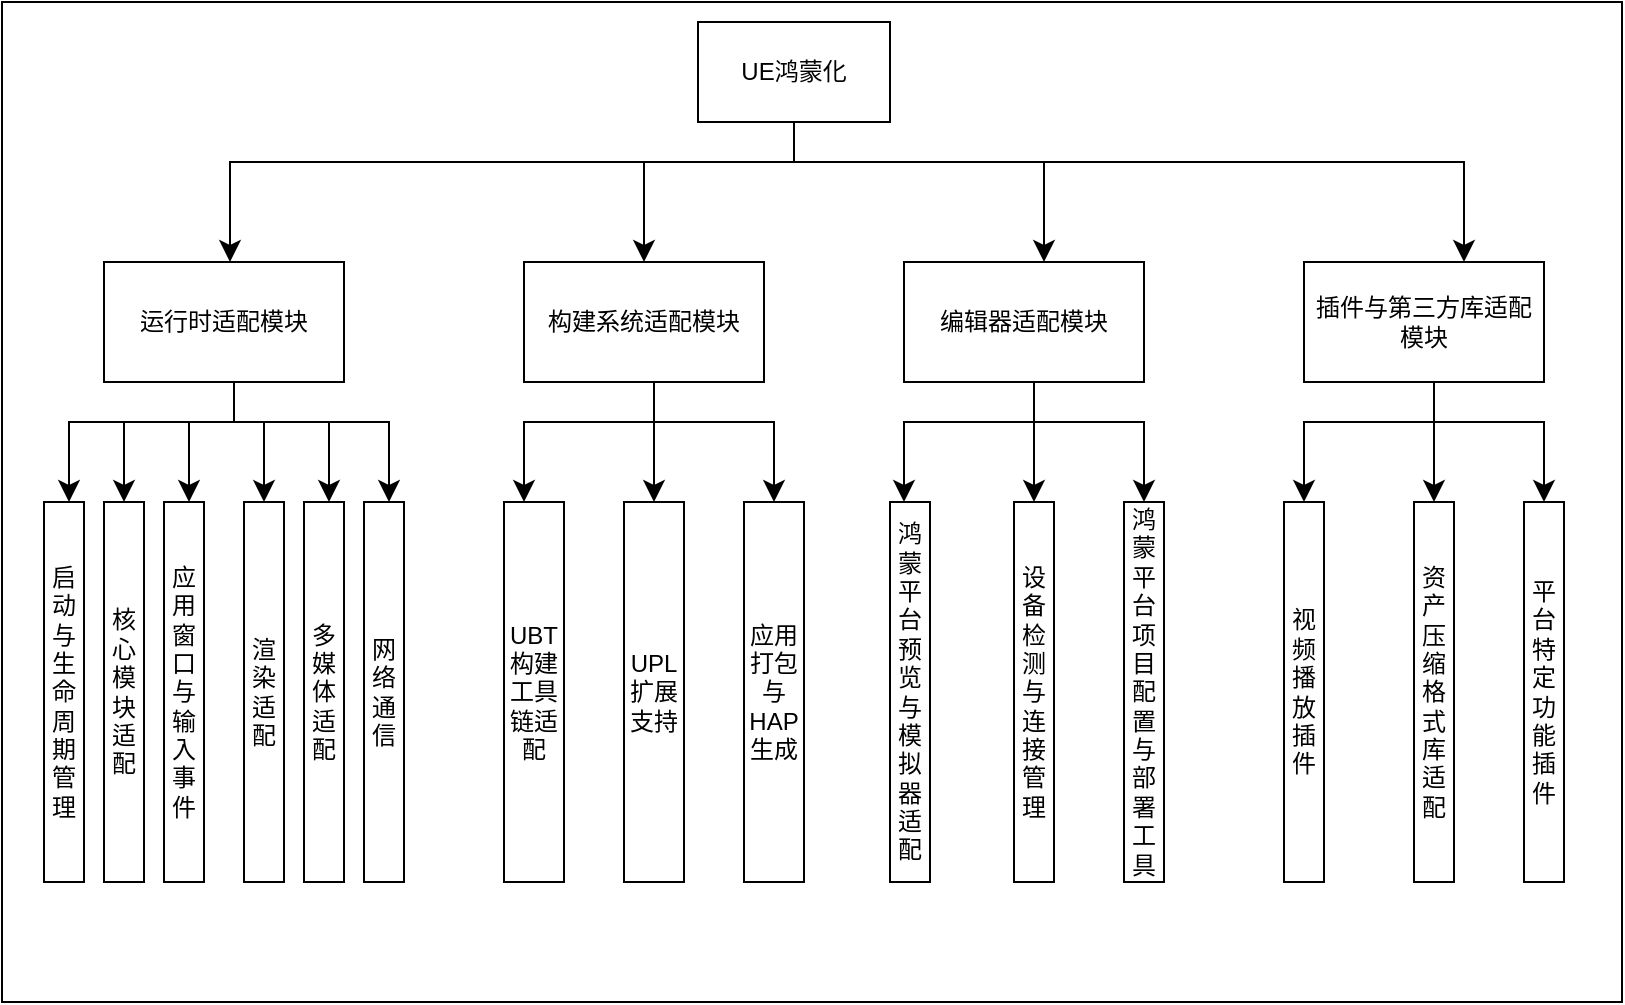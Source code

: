 <mxfile version="26.1.0">
  <diagram name="第 1 页" id="jOQz_b7_vfbkGV_zgNSB">
    <mxGraphModel dx="1018" dy="604" grid="1" gridSize="10" guides="1" tooltips="1" connect="1" arrows="1" fold="1" page="1" pageScale="1" pageWidth="827" pageHeight="1169" math="0" shadow="0">
      <root>
        <mxCell id="0" />
        <mxCell id="1" parent="0" />
        <mxCell id="gmD8yFYFnmh3HyaKJykw-26" value="" style="rounded=0;whiteSpace=wrap;html=1;" vertex="1" parent="1">
          <mxGeometry x="9" y="70" width="810" height="500" as="geometry" />
        </mxCell>
        <mxCell id="gmD8yFYFnmh3HyaKJykw-1" value="UE鸿蒙化" style="rounded=0;whiteSpace=wrap;html=1;" vertex="1" parent="1">
          <mxGeometry x="357" y="80" width="96" height="50" as="geometry" />
        </mxCell>
        <mxCell id="gmD8yFYFnmh3HyaKJykw-2" value="运行时适配模块" style="rounded=0;whiteSpace=wrap;html=1;" vertex="1" parent="1">
          <mxGeometry x="60" y="200" width="120" height="60" as="geometry" />
        </mxCell>
        <mxCell id="gmD8yFYFnmh3HyaKJykw-3" value="构建系统适配模块" style="rounded=0;whiteSpace=wrap;html=1;" vertex="1" parent="1">
          <mxGeometry x="270" y="200" width="120" height="60" as="geometry" />
        </mxCell>
        <mxCell id="gmD8yFYFnmh3HyaKJykw-4" value="编辑器适配模块" style="rounded=0;whiteSpace=wrap;html=1;" vertex="1" parent="1">
          <mxGeometry x="460" y="200" width="120" height="60" as="geometry" />
        </mxCell>
        <mxCell id="gmD8yFYFnmh3HyaKJykw-5" value="插件与第三方库适配模块" style="rounded=0;whiteSpace=wrap;html=1;" vertex="1" parent="1">
          <mxGeometry x="660" y="200" width="120" height="60" as="geometry" />
        </mxCell>
        <mxCell id="gmD8yFYFnmh3HyaKJykw-6" value="启动与生命周期管理" style="rounded=0;whiteSpace=wrap;html=1;" vertex="1" parent="1">
          <mxGeometry x="30" y="320" width="20" height="190" as="geometry" />
        </mxCell>
        <mxCell id="gmD8yFYFnmh3HyaKJykw-7" value="核心模块适配" style="rounded=0;whiteSpace=wrap;html=1;" vertex="1" parent="1">
          <mxGeometry x="60" y="320" width="20" height="190" as="geometry" />
        </mxCell>
        <mxCell id="gmD8yFYFnmh3HyaKJykw-8" value="应用窗口与输入事件" style="rounded=0;whiteSpace=wrap;html=1;" vertex="1" parent="1">
          <mxGeometry x="90" y="320" width="20" height="190" as="geometry" />
        </mxCell>
        <mxCell id="gmD8yFYFnmh3HyaKJykw-9" value="渲染适配" style="rounded=0;whiteSpace=wrap;html=1;" vertex="1" parent="1">
          <mxGeometry x="130" y="320" width="20" height="190" as="geometry" />
        </mxCell>
        <mxCell id="gmD8yFYFnmh3HyaKJykw-10" value="多媒体适配" style="rounded=0;whiteSpace=wrap;html=1;" vertex="1" parent="1">
          <mxGeometry x="160" y="320" width="20" height="190" as="geometry" />
        </mxCell>
        <mxCell id="gmD8yFYFnmh3HyaKJykw-11" value="网络通信" style="rounded=0;whiteSpace=wrap;html=1;" vertex="1" parent="1">
          <mxGeometry x="190" y="320" width="20" height="190" as="geometry" />
        </mxCell>
        <mxCell id="gmD8yFYFnmh3HyaKJykw-13" value="UBT构建工具链适配" style="rounded=0;whiteSpace=wrap;html=1;" vertex="1" parent="1">
          <mxGeometry x="260" y="320" width="30" height="190" as="geometry" />
        </mxCell>
        <mxCell id="gmD8yFYFnmh3HyaKJykw-14" value="应用打包与HAP生成" style="rounded=0;whiteSpace=wrap;html=1;" vertex="1" parent="1">
          <mxGeometry x="380" y="320" width="30" height="190" as="geometry" />
        </mxCell>
        <mxCell id="gmD8yFYFnmh3HyaKJykw-15" value="UPL扩展支持" style="rounded=0;whiteSpace=wrap;html=1;" vertex="1" parent="1">
          <mxGeometry x="320" y="320" width="30" height="190" as="geometry" />
        </mxCell>
        <mxCell id="gmD8yFYFnmh3HyaKJykw-17" value="鸿蒙平台项目配置与部署工具" style="rounded=0;whiteSpace=wrap;html=1;" vertex="1" parent="1">
          <mxGeometry x="570" y="320" width="20" height="190" as="geometry" />
        </mxCell>
        <mxCell id="gmD8yFYFnmh3HyaKJykw-18" value="鸿蒙平台预览与模拟器适配" style="rounded=0;whiteSpace=wrap;html=1;" vertex="1" parent="1">
          <mxGeometry x="453" y="320" width="20" height="190" as="geometry" />
        </mxCell>
        <mxCell id="gmD8yFYFnmh3HyaKJykw-19" value="设备检测与连接管理" style="rounded=0;whiteSpace=wrap;html=1;" vertex="1" parent="1">
          <mxGeometry x="515" y="320" width="20" height="190" as="geometry" />
        </mxCell>
        <mxCell id="gmD8yFYFnmh3HyaKJykw-20" value="视频播放插件" style="rounded=0;whiteSpace=wrap;html=1;" vertex="1" parent="1">
          <mxGeometry x="650" y="320" width="20" height="190" as="geometry" />
        </mxCell>
        <mxCell id="gmD8yFYFnmh3HyaKJykw-21" value="资产压缩格式库适配" style="rounded=0;whiteSpace=wrap;html=1;" vertex="1" parent="1">
          <mxGeometry x="715" y="320" width="20" height="190" as="geometry" />
        </mxCell>
        <mxCell id="gmD8yFYFnmh3HyaKJykw-22" value="平台特定功能插件" style="rounded=0;whiteSpace=wrap;html=1;" vertex="1" parent="1">
          <mxGeometry x="770" y="320" width="20" height="190" as="geometry" />
        </mxCell>
        <mxCell id="gmD8yFYFnmh3HyaKJykw-29" value="" style="edgeStyle=elbowEdgeStyle;elbow=horizontal;endArrow=classic;html=1;curved=0;rounded=0;endSize=8;startSize=8;exitX=0.5;exitY=1;exitDx=0;exitDy=0;" edge="1" parent="1">
          <mxGeometry width="50" height="50" relative="1" as="geometry">
            <mxPoint x="464" y="150" as="sourcePoint" />
            <mxPoint x="330" y="200" as="targetPoint" />
            <Array as="points">
              <mxPoint x="330" y="200" />
            </Array>
          </mxGeometry>
        </mxCell>
        <mxCell id="gmD8yFYFnmh3HyaKJykw-30" value="" style="edgeStyle=elbowEdgeStyle;elbow=horizontal;endArrow=classic;html=1;curved=0;rounded=0;endSize=8;startSize=8;" edge="1" parent="1">
          <mxGeometry width="50" height="50" relative="1" as="geometry">
            <mxPoint x="330" y="150" as="sourcePoint" />
            <mxPoint x="123" y="200" as="targetPoint" />
            <Array as="points">
              <mxPoint x="123" y="200" />
            </Array>
          </mxGeometry>
        </mxCell>
        <mxCell id="gmD8yFYFnmh3HyaKJykw-31" value="" style="edgeStyle=elbowEdgeStyle;elbow=horizontal;endArrow=classic;html=1;curved=0;rounded=0;endSize=8;startSize=8;" edge="1" parent="1">
          <mxGeometry width="50" height="50" relative="1" as="geometry">
            <mxPoint x="450" y="150" as="sourcePoint" />
            <mxPoint x="530" y="200" as="targetPoint" />
            <Array as="points">
              <mxPoint x="530" y="180" />
            </Array>
          </mxGeometry>
        </mxCell>
        <mxCell id="gmD8yFYFnmh3HyaKJykw-32" value="" style="edgeStyle=elbowEdgeStyle;elbow=horizontal;endArrow=classic;html=1;curved=0;rounded=0;endSize=8;startSize=8;" edge="1" parent="1">
          <mxGeometry width="50" height="50" relative="1" as="geometry">
            <mxPoint x="530" y="150" as="sourcePoint" />
            <mxPoint x="740" y="200" as="targetPoint" />
            <Array as="points">
              <mxPoint x="740" y="180" />
            </Array>
          </mxGeometry>
        </mxCell>
        <mxCell id="gmD8yFYFnmh3HyaKJykw-40" value="" style="line;strokeWidth=1;direction=south;html=1;" vertex="1" parent="1">
          <mxGeometry x="400" y="130" width="10" height="20" as="geometry" />
        </mxCell>
        <mxCell id="gmD8yFYFnmh3HyaKJykw-43" value="" style="edgeStyle=elbowEdgeStyle;elbow=horizontal;endArrow=classic;html=1;curved=0;rounded=0;endSize=8;startSize=8;exitX=1;exitY=0.5;exitDx=0;exitDy=0;exitPerimeter=0;" edge="1" parent="1">
          <mxGeometry width="50" height="50" relative="1" as="geometry">
            <mxPoint x="345" y="280" as="sourcePoint" />
            <mxPoint x="270" y="320" as="targetPoint" />
            <Array as="points">
              <mxPoint x="270" y="330" />
            </Array>
          </mxGeometry>
        </mxCell>
        <mxCell id="gmD8yFYFnmh3HyaKJykw-44" value="" style="edgeStyle=elbowEdgeStyle;elbow=horizontal;endArrow=classic;html=1;curved=0;rounded=0;endSize=8;startSize=8;" edge="1" parent="1">
          <mxGeometry width="50" height="50" relative="1" as="geometry">
            <mxPoint x="325" y="280" as="sourcePoint" />
            <mxPoint x="335" y="320" as="targetPoint" />
            <Array as="points">
              <mxPoint x="335" y="310" />
            </Array>
          </mxGeometry>
        </mxCell>
        <mxCell id="gmD8yFYFnmh3HyaKJykw-45" value="" style="edgeStyle=elbowEdgeStyle;elbow=horizontal;endArrow=classic;html=1;curved=0;rounded=0;endSize=8;startSize=8;exitX=1;exitY=0.5;exitDx=0;exitDy=0;exitPerimeter=0;" edge="1" parent="1">
          <mxGeometry width="50" height="50" relative="1" as="geometry">
            <mxPoint x="330" y="280" as="sourcePoint" />
            <mxPoint x="395" y="320" as="targetPoint" />
            <Array as="points">
              <mxPoint x="395" y="300" />
            </Array>
          </mxGeometry>
        </mxCell>
        <mxCell id="gmD8yFYFnmh3HyaKJykw-46" value="" style="line;strokeWidth=1;direction=south;html=1;" vertex="1" parent="1">
          <mxGeometry x="330" y="260" width="10" height="20" as="geometry" />
        </mxCell>
        <mxCell id="gmD8yFYFnmh3HyaKJykw-48" value="" style="edgeStyle=elbowEdgeStyle;elbow=horizontal;endArrow=classic;html=1;curved=0;rounded=0;endSize=8;startSize=8;exitX=1;exitY=0.5;exitDx=0;exitDy=0;exitPerimeter=0;" edge="1" parent="1">
          <mxGeometry width="50" height="50" relative="1" as="geometry">
            <mxPoint x="535" y="280" as="sourcePoint" />
            <mxPoint x="460" y="320" as="targetPoint" />
            <Array as="points">
              <mxPoint x="460" y="330" />
            </Array>
          </mxGeometry>
        </mxCell>
        <mxCell id="gmD8yFYFnmh3HyaKJykw-49" value="" style="edgeStyle=elbowEdgeStyle;elbow=horizontal;endArrow=classic;html=1;curved=0;rounded=0;endSize=8;startSize=8;" edge="1" parent="1">
          <mxGeometry width="50" height="50" relative="1" as="geometry">
            <mxPoint x="515" y="280" as="sourcePoint" />
            <mxPoint x="525" y="320" as="targetPoint" />
            <Array as="points">
              <mxPoint x="525" y="310" />
            </Array>
          </mxGeometry>
        </mxCell>
        <mxCell id="gmD8yFYFnmh3HyaKJykw-50" value="" style="edgeStyle=elbowEdgeStyle;elbow=horizontal;endArrow=classic;html=1;curved=0;rounded=0;endSize=8;startSize=8;exitX=1;exitY=0.5;exitDx=0;exitDy=0;exitPerimeter=0;" edge="1" parent="1">
          <mxGeometry width="50" height="50" relative="1" as="geometry">
            <mxPoint x="515" y="280" as="sourcePoint" />
            <mxPoint x="580" y="320" as="targetPoint" />
            <Array as="points">
              <mxPoint x="580" y="300" />
            </Array>
          </mxGeometry>
        </mxCell>
        <mxCell id="gmD8yFYFnmh3HyaKJykw-51" value="" style="line;strokeWidth=1;direction=south;html=1;" vertex="1" parent="1">
          <mxGeometry x="520" y="260" width="10" height="20" as="geometry" />
        </mxCell>
        <mxCell id="gmD8yFYFnmh3HyaKJykw-56" value="" style="edgeStyle=elbowEdgeStyle;elbow=horizontal;endArrow=classic;html=1;curved=0;rounded=0;endSize=8;startSize=8;exitX=1;exitY=0.5;exitDx=0;exitDy=0;exitPerimeter=0;" edge="1" parent="1">
          <mxGeometry width="50" height="50" relative="1" as="geometry">
            <mxPoint x="735" y="280" as="sourcePoint" />
            <mxPoint x="660" y="320" as="targetPoint" />
            <Array as="points">
              <mxPoint x="660" y="330" />
            </Array>
          </mxGeometry>
        </mxCell>
        <mxCell id="gmD8yFYFnmh3HyaKJykw-57" value="" style="edgeStyle=elbowEdgeStyle;elbow=horizontal;endArrow=classic;html=1;curved=0;rounded=0;endSize=8;startSize=8;" edge="1" parent="1">
          <mxGeometry width="50" height="50" relative="1" as="geometry">
            <mxPoint x="715" y="280" as="sourcePoint" />
            <mxPoint x="725" y="320" as="targetPoint" />
            <Array as="points">
              <mxPoint x="725" y="310" />
            </Array>
          </mxGeometry>
        </mxCell>
        <mxCell id="gmD8yFYFnmh3HyaKJykw-58" value="" style="edgeStyle=elbowEdgeStyle;elbow=horizontal;endArrow=classic;html=1;curved=0;rounded=0;endSize=8;startSize=8;exitX=1;exitY=0.5;exitDx=0;exitDy=0;exitPerimeter=0;" edge="1" parent="1">
          <mxGeometry width="50" height="50" relative="1" as="geometry">
            <mxPoint x="715" y="280" as="sourcePoint" />
            <mxPoint x="780" y="320" as="targetPoint" />
            <Array as="points">
              <mxPoint x="780" y="300" />
            </Array>
          </mxGeometry>
        </mxCell>
        <mxCell id="gmD8yFYFnmh3HyaKJykw-59" value="" style="line;strokeWidth=1;direction=south;html=1;" vertex="1" parent="1">
          <mxGeometry x="720" y="260" width="10" height="20" as="geometry" />
        </mxCell>
        <mxCell id="gmD8yFYFnmh3HyaKJykw-60" value="" style="edgeStyle=elbowEdgeStyle;elbow=horizontal;endArrow=classic;html=1;curved=0;rounded=0;endSize=8;startSize=8;exitX=1;exitY=0.5;exitDx=0;exitDy=0;exitPerimeter=0;" edge="1" parent="1">
          <mxGeometry width="50" height="50" relative="1" as="geometry">
            <mxPoint x="117.5" y="280" as="sourcePoint" />
            <mxPoint x="42.5" y="320" as="targetPoint" />
            <Array as="points">
              <mxPoint x="42.5" y="330" />
            </Array>
          </mxGeometry>
        </mxCell>
        <mxCell id="gmD8yFYFnmh3HyaKJykw-61" value="" style="edgeStyle=elbowEdgeStyle;elbow=horizontal;endArrow=classic;html=1;curved=0;rounded=0;endSize=8;startSize=8;" edge="1" parent="1">
          <mxGeometry width="50" height="50" relative="1" as="geometry">
            <mxPoint x="130" y="280" as="sourcePoint" />
            <mxPoint x="140" y="320" as="targetPoint" />
            <Array as="points">
              <mxPoint x="140" y="310" />
            </Array>
          </mxGeometry>
        </mxCell>
        <mxCell id="gmD8yFYFnmh3HyaKJykw-62" value="" style="edgeStyle=elbowEdgeStyle;elbow=horizontal;endArrow=classic;html=1;curved=0;rounded=0;endSize=8;startSize=8;exitX=1;exitY=0.5;exitDx=0;exitDy=0;exitPerimeter=0;" edge="1" parent="1">
          <mxGeometry width="50" height="50" relative="1" as="geometry">
            <mxPoint x="137.5" y="280" as="sourcePoint" />
            <mxPoint x="202.5" y="320" as="targetPoint" />
            <Array as="points">
              <mxPoint x="202.5" y="300" />
            </Array>
          </mxGeometry>
        </mxCell>
        <mxCell id="gmD8yFYFnmh3HyaKJykw-63" value="" style="line;strokeWidth=1;direction=south;html=1;" vertex="1" parent="1">
          <mxGeometry x="120" y="260" width="10" height="20" as="geometry" />
        </mxCell>
        <mxCell id="gmD8yFYFnmh3HyaKJykw-64" value="" style="edgeStyle=elbowEdgeStyle;elbow=horizontal;endArrow=classic;html=1;curved=0;rounded=0;endSize=8;startSize=8;exitX=1;exitY=0.5;exitDx=0;exitDy=0;exitPerimeter=0;" edge="1" parent="1">
          <mxGeometry width="50" height="50" relative="1" as="geometry">
            <mxPoint x="145" y="280" as="sourcePoint" />
            <mxPoint x="70" y="320" as="targetPoint" />
            <Array as="points">
              <mxPoint x="70" y="330" />
            </Array>
          </mxGeometry>
        </mxCell>
        <mxCell id="gmD8yFYFnmh3HyaKJykw-65" value="" style="edgeStyle=elbowEdgeStyle;elbow=horizontal;endArrow=classic;html=1;curved=0;rounded=0;endSize=8;startSize=8;exitX=1;exitY=0.5;exitDx=0;exitDy=0;exitPerimeter=0;" edge="1" parent="1">
          <mxGeometry width="50" height="50" relative="1" as="geometry">
            <mxPoint x="177.5" y="280" as="sourcePoint" />
            <mxPoint x="102.5" y="320" as="targetPoint" />
            <Array as="points">
              <mxPoint x="102.5" y="330" />
            </Array>
          </mxGeometry>
        </mxCell>
        <mxCell id="gmD8yFYFnmh3HyaKJykw-66" value="" style="edgeStyle=elbowEdgeStyle;elbow=horizontal;endArrow=classic;html=1;curved=0;rounded=0;endSize=8;startSize=8;exitX=1;exitY=0.5;exitDx=0;exitDy=0;exitPerimeter=0;" edge="1" parent="1">
          <mxGeometry width="50" height="50" relative="1" as="geometry">
            <mxPoint x="107.5" y="280" as="sourcePoint" />
            <mxPoint x="172.5" y="320" as="targetPoint" />
            <Array as="points">
              <mxPoint x="172.5" y="300" />
            </Array>
          </mxGeometry>
        </mxCell>
      </root>
    </mxGraphModel>
  </diagram>
</mxfile>
